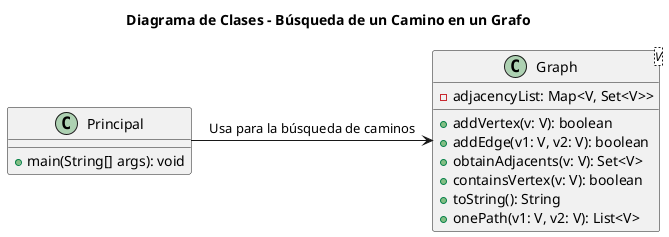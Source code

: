 @startuml

title Diagrama de Clases - Búsqueda de un Camino en un Grafo

class Graph<V> {
    - adjacencyList: Map<V, Set<V>>
    + addVertex(v: V): boolean
    + addEdge(v1: V, v2: V): boolean
    + obtainAdjacents(v: V): Set<V>
    + containsVertex(v: V): boolean
    + toString(): String
    + onePath(v1: V, v2: V): List<V>
}

class Principal {
    + main(String[] args): void
}

Principal -> Graph : "Usa para la búsqueda de caminos"

@enduml